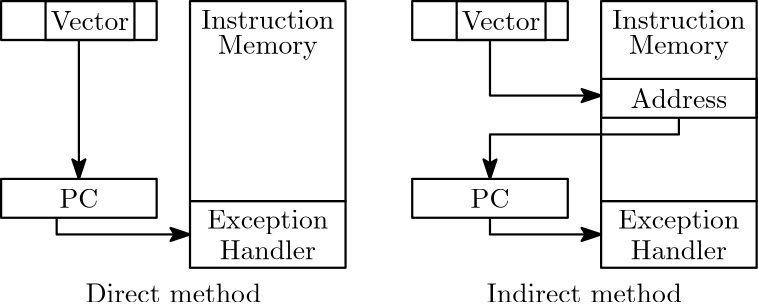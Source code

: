 <?xml version="1.0"?>
<!DOCTYPE ipe SYSTEM "ipe.dtd">
<ipe version="70206" creator="Ipe 7.2.10">
<info created="D:20190917234003" modified="D:20191009210604"/>
<ipestyle name="basic">
<symbol name="arrow/arc(spx)">
<path stroke="sym-stroke" fill="sym-stroke" pen="sym-pen">
0 0 m
-1 0.333 l
-1 -0.333 l
h
</path>
</symbol>
<symbol name="arrow/farc(spx)">
<path stroke="sym-stroke" fill="white" pen="sym-pen">
0 0 m
-1 0.333 l
-1 -0.333 l
h
</path>
</symbol>
<symbol name="arrow/ptarc(spx)">
<path stroke="sym-stroke" fill="sym-stroke" pen="sym-pen">
0 0 m
-1 0.333 l
-0.8 0 l
-1 -0.333 l
h
</path>
</symbol>
<symbol name="arrow/fptarc(spx)">
<path stroke="sym-stroke" fill="white" pen="sym-pen">
0 0 m
-1 0.333 l
-0.8 0 l
-1 -0.333 l
h
</path>
</symbol>
<symbol name="mark/circle(sx)" transformations="translations">
<path fill="sym-stroke">
0.6 0 0 0.6 0 0 e
0.4 0 0 0.4 0 0 e
</path>
</symbol>
<symbol name="mark/disk(sx)" transformations="translations">
<path fill="sym-stroke">
0.6 0 0 0.6 0 0 e
</path>
</symbol>
<symbol name="mark/fdisk(sfx)" transformations="translations">
<group>
<path fill="sym-fill">
0.5 0 0 0.5 0 0 e
</path>
<path fill="sym-stroke" fillrule="eofill">
0.6 0 0 0.6 0 0 e
0.4 0 0 0.4 0 0 e
</path>
</group>
</symbol>
<symbol name="mark/box(sx)" transformations="translations">
<path fill="sym-stroke" fillrule="eofill">
-0.6 -0.6 m
0.6 -0.6 l
0.6 0.6 l
-0.6 0.6 l
h
-0.4 -0.4 m
0.4 -0.4 l
0.4 0.4 l
-0.4 0.4 l
h
</path>
</symbol>
<symbol name="mark/square(sx)" transformations="translations">
<path fill="sym-stroke">
-0.6 -0.6 m
0.6 -0.6 l
0.6 0.6 l
-0.6 0.6 l
h
</path>
</symbol>
<symbol name="mark/fsquare(sfx)" transformations="translations">
<group>
<path fill="sym-fill">
-0.5 -0.5 m
0.5 -0.5 l
0.5 0.5 l
-0.5 0.5 l
h
</path>
<path fill="sym-stroke" fillrule="eofill">
-0.6 -0.6 m
0.6 -0.6 l
0.6 0.6 l
-0.6 0.6 l
h
-0.4 -0.4 m
0.4 -0.4 l
0.4 0.4 l
-0.4 0.4 l
h
</path>
</group>
</symbol>
<symbol name="mark/cross(sx)" transformations="translations">
<group>
<path fill="sym-stroke">
-0.43 -0.57 m
0.57 0.43 l
0.43 0.57 l
-0.57 -0.43 l
h
</path>
<path fill="sym-stroke">
-0.43 0.57 m
0.57 -0.43 l
0.43 -0.57 l
-0.57 0.43 l
h
</path>
</group>
</symbol>
<symbol name="arrow/fnormal(spx)">
<path stroke="sym-stroke" fill="white" pen="sym-pen">
0 0 m
-1 0.333 l
-1 -0.333 l
h
</path>
</symbol>
<symbol name="arrow/pointed(spx)">
<path stroke="sym-stroke" fill="sym-stroke" pen="sym-pen">
0 0 m
-1 0.333 l
-0.8 0 l
-1 -0.333 l
h
</path>
</symbol>
<symbol name="arrow/fpointed(spx)">
<path stroke="sym-stroke" fill="white" pen="sym-pen">
0 0 m
-1 0.333 l
-0.8 0 l
-1 -0.333 l
h
</path>
</symbol>
<symbol name="arrow/linear(spx)">
<path stroke="sym-stroke" pen="sym-pen">
-1 0.333 m
0 0 l
-1 -0.333 l
</path>
</symbol>
<symbol name="arrow/fdouble(spx)">
<path stroke="sym-stroke" fill="white" pen="sym-pen">
0 0 m
-1 0.333 l
-1 -0.333 l
h
-1 0 m
-2 0.333 l
-2 -0.333 l
h
</path>
</symbol>
<symbol name="arrow/double(spx)">
<path stroke="sym-stroke" fill="sym-stroke" pen="sym-pen">
0 0 m
-1 0.333 l
-1 -0.333 l
h
-1 0 m
-2 0.333 l
-2 -0.333 l
h
</path>
</symbol>
<pen name="heavier" value="0.8"/>
<pen name="fat" value="1.2"/>
<pen name="ultrafat" value="2"/>
<symbolsize name="large" value="5"/>
<symbolsize name="small" value="2"/>
<symbolsize name="tiny" value="1.1"/>
<arrowsize name="large" value="10"/>
<arrowsize name="small" value="5"/>
<arrowsize name="tiny" value="3"/>
<color name="red1" value="1 0 0"/>
<color name="red2" value="0.933 0 0"/>
<color name="red3" value="0.804 0 0"/>
<color name="red4" value="0.545 0 0"/>
<color name="green1" value="0 1 0"/>
<color name="green2" value="0 0.933 0"/>
<color name="green3" value="0 0.804 0"/>
<color name="green4" value="0 0.545 0"/>
<color name="green" value="0 1 0"/>
<color name="blue1" value="0 0 1"/>
<color name="blue2" value="0 0 0.933"/>
<color name="blue3" value="0 0 0.804"/>
<color name="blue4" value="0 0 0.545"/>
<color name="yellow" value="1 1 0"/>
<color name="orange" value="1 0.647 0"/>
<color name="gold" value="1 0.843 0"/>
<color name="purple" value="0.627 0.125 0.941"/>
<color name="gray" value="0.745"/>
<color name="brown" value="0.647 0.165 0.165"/>
<color name="navy" value="0 0 0.502"/>
<color name="pink" value="1 0.753 0.796"/>
<color name="seagreen" value="0.18 0.545 0.341"/>
<color name="turquoise" value="0.251 0.878 0.816"/>
<color name="violet" value="0.933 0.51 0.933"/>
<color name="darkblue" value="0 0 0.545"/>
<color name="darkcyan" value="0 0.545 0.545"/>
<color name="darkgray" value="0.663"/>
<color name="darkgreen" value="0 0.392 0"/>
<color name="darkmagenta" value="0.545 0 0.545"/>
<color name="darkorange" value="1 0.549 0"/>
<color name="darkred" value="0.545 0 0"/>
<color name="lightblue" value="0.678 0.847 0.902"/>
<color name="lightcyan" value="0.878 1 1"/>
<color name="lightgray" value="0.827"/>
<color name="lightgreen" value="0.565 0.933 0.565"/>
<color name="lightyellow" value="1 1 0.878"/>
<dashstyle name="dashed1" value="[1] 0"/>
<dashstyle name="dashed2" value="[2] 0"/>
<dashstyle name="dashed3" value="[4] 0"/>
<dashstyle name="dotted1" value="[1 1] 0"/>
<dashstyle name="dotted2" value="[1 2] 0"/>
<dashstyle name="dotted3" value="[1 3] 0"/>
<dashstyle name="dash dotted" value="[4 2 1 2] 0"/>
<dashstyle name="dash dot dotted" value="[4 2 1 2 1 2] 0"/>
<textsize name="large" value="\large"/>
<textsize name="small" value="\small"/>
<textsize name="tiny" value="\tiny"/>
<textsize name="Large" value="\Large"/>
<textsize name="LARGE" value="\LARGE"/>
<textsize name="huge" value="\huge"/>
<textsize name="Huge" value="\Huge"/>
<textsize name="footnote" value="\footnotesize"/>
<textstyle name="center" begin="\begin{center}" end="\end{center}"/>
<textstyle name="itemize" begin="\begin{itemize}" end="\end{itemize}"/>
<textstyle name="item" begin="\begin{itemize}\item{}" end="\end{itemize}"/>
<gridsize name="1 pts" value="1"/>
<gridsize name="2 pts" value="2"/>
<gridsize name="4 pts" value="4"/>
<gridsize name="8 pts (~3 mm)" value="8"/>
<gridsize name="16 pts (~6 mm)" value="16"/>
<gridsize name="32 pts (~12 mm)" value="32"/>
<gridsize name="10 pts (~3.5 mm)" value="10"/>
<gridsize name="20 pts (~7 mm)" value="20"/>
<gridsize name="14 pts (~5 mm)" value="14"/>
<gridsize name="28 pts (~10 mm)" value="28"/>
<gridsize name="56 pts (~20 mm)" value="56"/>
<anglesize name="90 deg" value="90"/>
<anglesize name="60 deg" value="60"/>
<anglesize name="45 deg" value="45"/>
<anglesize name="30 deg" value="30"/>
<anglesize name="22.5 deg" value="22.5"/>
<opacity name="10%" value="0.1"/>
<opacity name="30%" value="0.3"/>
<opacity name="50%" value="0.5"/>
<opacity name="75%" value="0.75"/>
<layout paper="288 116" origin="0 0" frame="288 116"/>
<tiling name="falling" angle="-60" step="4" width="1"/>
<tiling name="rising" angle="30" step="4" width="1"/>
</ipestyle>
<page>
<layer name="alpha"/>
<view layers="alpha" active="alpha"/>
<text layer="alpha" matrix="1 0 0 1 -2 -193" transformations="translations" pos="68 200" stroke="black" type="label" width="63.263" height="6.918" depth="0" halign="center" valign="center">Direct method</text>
<group matrix="1 0 0 1 -16 -26">
<path matrix="1 0 0 1 -4 -46" stroke="black" fill="white" pen="heavier">
40 184 m
40 170 l
72 170 l
72 184 l
h
</path>
<text matrix="1 0 0 1 -16 -69" transformations="translations" pos="68 200" stroke="black" type="label" width="28.255" height="6.808" depth="0" halign="center" valign="center">Vector</text>
<text matrix="1 0 0 1 -20 -133" transformations="translations" pos="68 200" stroke="black" type="label" width="13.975" height="6.808" depth="0" halign="center" valign="center">PC</text>
<path stroke="black" pen="heavier">
20 138 m
20 124 l
76 124 l
76 138 l
h
</path>
<group matrix="1 0 0 1 -28 -46.5157">
<text matrix="1 0 0 1 76 -22" transformations="translations" pos="68 200" stroke="black" type="label" width="47.959" height="6.808" depth="0" halign="center" valign="center">Instruction</text>
<text matrix="1 0 0 1 76 -32" transformations="translations" pos="68 200" stroke="black" type="label" width="36.004" height="6.815" depth="1.93" halign="center" valign="center">Memory</text>
</group>
<group matrix="1 0 0 1 -28 -85.4567">
<text matrix="1 0 0 1 76 -56" transformations="translations" pos="68 200" stroke="black" type="label" width="43.587" height="6.815" depth="1.93" halign="center" valign="center">Exception</text>
<text matrix="1 0 0 1 76 -66" transformations="translations" pos="68 200" stroke="black" type="label" width="34.62" height="6.918" depth="0" halign="center" valign="center">Handler</text>
</group>
<path matrix="1 0 0 1 -28 -78" stroke="black" pen="heavier">
116 144 m
116 120 l
172 120 l
172 144 l
h
</path>
<path matrix="1 0 0 1 -28 -86" stroke="black" pen="heavier">
116 152 m
116 224 l
172 224 l
172 152 l
h
</path>
<path stroke="black" pen="heavier" arrow="pointed/normal">
40 60 m
40 54 l
88 54 l
</path>
<path matrix="1 0 0 1 8 38" stroke="black" pen="heavier" arrow="pointed/normal">
40 86 m
40 36 l
</path>
<path matrix="1 0 0 1 -272 2" stroke="black" pen="heavier">
292 72 m
292 58 l
348 58 l
348 72 l
h
</path>
</group>
<text matrix="1 0 0 1 146 -193" transformations="translations" pos="68 200" stroke="black" type="label" width="70.32" height="6.918" depth="0" halign="center" valign="center">Indirect method</text>
<group matrix="1 0 0 1 -16 -26">
<path matrix="1 0 0 1 144 -46" stroke="black" fill="white" pen="heavier">
40 184 m
40 170 l
72 170 l
72 184 l
h
</path>
<text matrix="1 0 0 1 132 -69" transformations="translations" pos="68 200" stroke="black" type="label" width="28.255" height="6.808" depth="0" halign="center" valign="center">Vector</text>
<text matrix="1 0 0 1 128 -133" transformations="translations" pos="68 200" stroke="black" type="label" width="13.975" height="6.808" depth="0" halign="center" valign="center">PC</text>
<path matrix="1 0 0 1 -40 0" stroke="black" pen="heavier">
208 138 m
208 124 l
264 124 l
264 138 l
h
</path>
<group matrix="1 0 0 1 120 -46.5157">
<text matrix="1 0 0 1 76 -22" transformations="translations" pos="68 200" stroke="black" type="label" width="47.959" height="6.808" depth="0" halign="center" valign="center">Instruction</text>
<text matrix="1 0 0 1 76 -32" transformations="translations" pos="68 200" stroke="black" type="label" width="36.004" height="6.815" depth="1.93" halign="center" valign="center">Memory</text>
</group>
<group matrix="1 0 0 1 120 -85.457">
<text matrix="1 0 0 1 76 -56" transformations="translations" pos="68 200" stroke="black" type="label" width="43.587" height="6.815" depth="1.93" halign="center" valign="center">Exception</text>
<text matrix="1 0 0 1 76 -66" transformations="translations" pos="68 200" stroke="black" type="label" width="34.62" height="6.918" depth="0" halign="center" valign="center">Handler</text>
</group>
<path matrix="1 0 0 1 120 -78" stroke="black" pen="heavier">
116 144 m
116 120 l
172 120 l
172 144 l
h
</path>
<path matrix="1 0 0 1 120 -86" stroke="black" pen="heavier">
116 152 m
116 224 l
172 224 l
172 152 l
h
</path>
<path matrix="1 0 0 1 -40 0" stroke="black" pen="heavier" arrow="pointed/normal">
236 60 m
236 54 l
276 54 l
</path>
<path matrix="1 0 0 1 -40 0" stroke="black" pen="heavier" arrow="pointed/normal">
304 96 m
304 90 l
236 90 l
236 74 l
</path>
<path matrix="1 0 0 1 -56 38" stroke="black" pen="heavier">
292 72 m
292 58 l
348 58 l
348 72 l
h
</path>
<text matrix="1 0 0 1 196 -97" transformations="translations" pos="68 200" stroke="black" type="label" width="34.731" height="6.918" depth="0" halign="center" valign="center">Address</text>
<path matrix="1 0 0 1 -40 0" stroke="black" pen="heavier" arrow="pointed/normal">
236 124 m
236 104 l
276 104 l
</path>
<path matrix="1 0 0 1 -124 2" stroke="black" pen="heavier">
292 72 m
292 58 l
348 58 l
348 72 l
h
</path>
</group>
</page>
</ipe>
